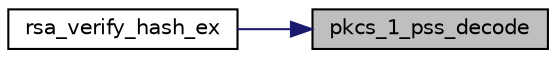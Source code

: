 digraph "pkcs_1_pss_decode"
{
 // LATEX_PDF_SIZE
  edge [fontname="Helvetica",fontsize="10",labelfontname="Helvetica",labelfontsize="10"];
  node [fontname="Helvetica",fontsize="10",shape=record];
  rankdir="RL";
  Node9 [label="pkcs_1_pss_decode",height=0.2,width=0.4,color="black", fillcolor="grey75", style="filled", fontcolor="black",tooltip="PKCS #1 v2.00 PSS decode."];
  Node9 -> Node10 [dir="back",color="midnightblue",fontsize="10",style="solid",fontname="Helvetica"];
  Node10 [label="rsa_verify_hash_ex",height=0.2,width=0.4,color="black", fillcolor="white", style="filled",URL="$rsa__verify__hash_8c.html#af3e9ec6fff93de785cd2528f5b295ca2",tooltip="PKCS #1 de-sign then v1.5 or PSS depad."];
}
